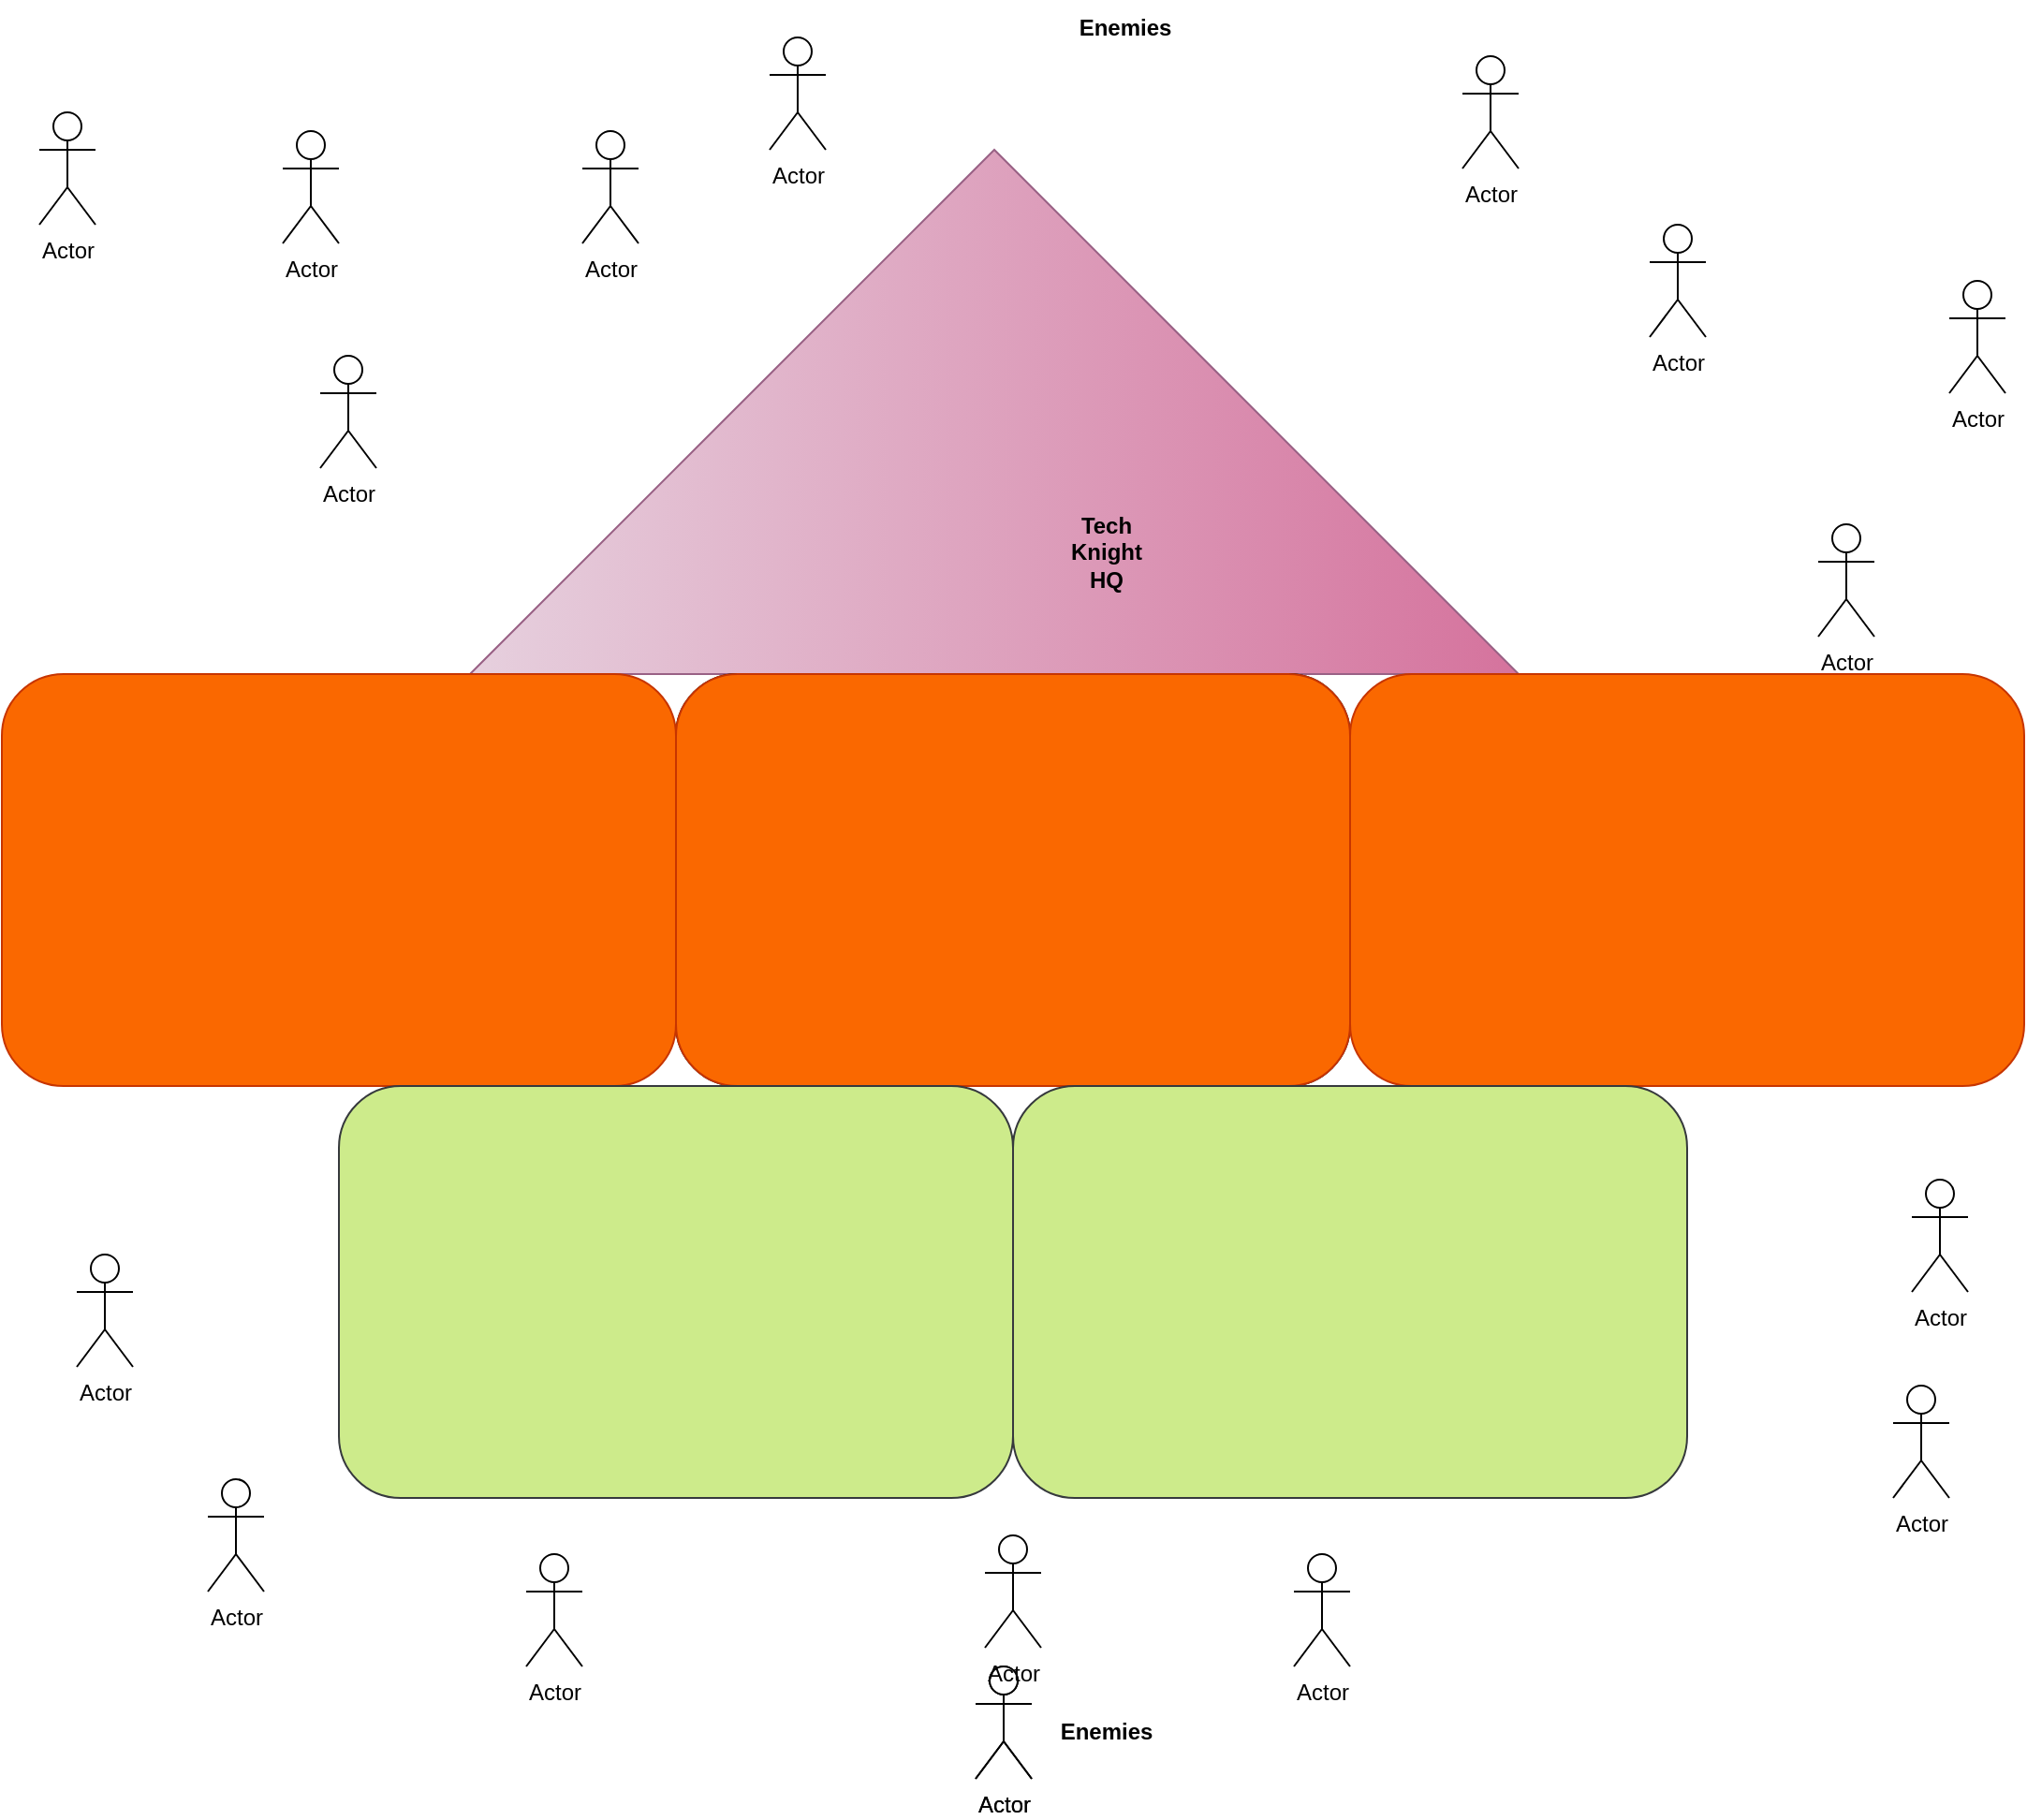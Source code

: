 <mxfile version="22.1.7" type="device">
  <diagram name="Page-1" id="VM_rIkeGry3voHsvXuuq">
    <mxGraphModel dx="1900" dy="1657" grid="1" gridSize="10" guides="1" tooltips="1" connect="1" arrows="1" fold="1" page="1" pageScale="1" pageWidth="850" pageHeight="1100" math="0" shadow="0">
      <root>
        <mxCell id="0" />
        <mxCell id="1" parent="0" />
        <mxCell id="l4CVP8mkmjR8q4eA7_Ib-1" value="" style="triangle;whiteSpace=wrap;html=1;rotation=-90;fillColor=#e6d0de;strokeColor=#996185;gradientColor=#d5739d;" vertex="1" parent="1">
          <mxGeometry x="280" y="-100" width="280" height="560" as="geometry" />
        </mxCell>
        <mxCell id="l4CVP8mkmjR8q4eA7_Ib-2" value="" style="rounded=1;whiteSpace=wrap;html=1;" vertex="1" parent="1">
          <mxGeometry x="250" y="320" width="360" height="220" as="geometry" />
        </mxCell>
        <mxCell id="l4CVP8mkmjR8q4eA7_Ib-8" value="" style="rounded=1;whiteSpace=wrap;html=1;fillColor=#fa6800;strokeColor=#C73500;fontColor=#000000;" vertex="1" parent="1">
          <mxGeometry x="250" y="320" width="360" height="220" as="geometry" />
        </mxCell>
        <mxCell id="l4CVP8mkmjR8q4eA7_Ib-9" value="" style="rounded=1;whiteSpace=wrap;html=1;fillColor=#fa6800;strokeColor=#C73500;fontColor=#000000;" vertex="1" parent="1">
          <mxGeometry x="610" y="320" width="360" height="220" as="geometry" />
        </mxCell>
        <mxCell id="l4CVP8mkmjR8q4eA7_Ib-10" value="" style="rounded=1;whiteSpace=wrap;html=1;fillColor=#fa6800;strokeColor=#C73500;fontColor=#000000;" vertex="1" parent="1">
          <mxGeometry x="-110" y="320" width="360" height="220" as="geometry" />
        </mxCell>
        <mxCell id="l4CVP8mkmjR8q4eA7_Ib-11" value="" style="rounded=1;whiteSpace=wrap;html=1;fillColor=#cdeb8b;strokeColor=#36393d;" vertex="1" parent="1">
          <mxGeometry x="70" y="540" width="360" height="220" as="geometry" />
        </mxCell>
        <mxCell id="l4CVP8mkmjR8q4eA7_Ib-12" value="" style="rounded=1;whiteSpace=wrap;html=1;fillColor=#cdeb8b;strokeColor=#36393d;" vertex="1" parent="1">
          <mxGeometry x="430" y="540" width="360" height="220" as="geometry" />
        </mxCell>
        <mxCell id="l4CVP8mkmjR8q4eA7_Ib-13" value="Actor" style="shape=umlActor;verticalLabelPosition=bottom;verticalAlign=top;html=1;outlineConnect=0;" vertex="1" parent="1">
          <mxGeometry x="-90" y="20" width="30" height="60" as="geometry" />
        </mxCell>
        <mxCell id="l4CVP8mkmjR8q4eA7_Ib-14" value="Actor" style="shape=umlActor;verticalLabelPosition=bottom;verticalAlign=top;html=1;outlineConnect=0;" vertex="1" parent="1">
          <mxGeometry x="670" y="-10" width="30" height="60" as="geometry" />
        </mxCell>
        <mxCell id="l4CVP8mkmjR8q4eA7_Ib-15" value="Actor" style="shape=umlActor;verticalLabelPosition=bottom;verticalAlign=top;html=1;outlineConnect=0;" vertex="1" parent="1">
          <mxGeometry x="930" y="110" width="30" height="60" as="geometry" />
        </mxCell>
        <mxCell id="l4CVP8mkmjR8q4eA7_Ib-16" value="Actor" style="shape=umlActor;verticalLabelPosition=bottom;verticalAlign=top;html=1;outlineConnect=0;" vertex="1" parent="1">
          <mxGeometry x="770" y="80" width="30" height="60" as="geometry" />
        </mxCell>
        <mxCell id="l4CVP8mkmjR8q4eA7_Ib-17" value="Actor" style="shape=umlActor;verticalLabelPosition=bottom;verticalAlign=top;html=1;outlineConnect=0;" vertex="1" parent="1">
          <mxGeometry x="60" y="150" width="30" height="60" as="geometry" />
        </mxCell>
        <mxCell id="l4CVP8mkmjR8q4eA7_Ib-18" value="Actor" style="shape=umlActor;verticalLabelPosition=bottom;verticalAlign=top;html=1;outlineConnect=0;" vertex="1" parent="1">
          <mxGeometry x="300" y="-20" width="30" height="60" as="geometry" />
        </mxCell>
        <mxCell id="l4CVP8mkmjR8q4eA7_Ib-19" value="Actor" style="shape=umlActor;verticalLabelPosition=bottom;verticalAlign=top;html=1;outlineConnect=0;" vertex="1" parent="1">
          <mxGeometry x="200" y="30" width="30" height="60" as="geometry" />
        </mxCell>
        <mxCell id="l4CVP8mkmjR8q4eA7_Ib-20" value="Actor" style="shape=umlActor;verticalLabelPosition=bottom;verticalAlign=top;html=1;outlineConnect=0;" vertex="1" parent="1">
          <mxGeometry x="40" y="30" width="30" height="60" as="geometry" />
        </mxCell>
        <mxCell id="l4CVP8mkmjR8q4eA7_Ib-21" value="Actor" style="shape=umlActor;verticalLabelPosition=bottom;verticalAlign=top;html=1;outlineConnect=0;" vertex="1" parent="1">
          <mxGeometry x="860" y="240" width="30" height="60" as="geometry" />
        </mxCell>
        <mxCell id="l4CVP8mkmjR8q4eA7_Ib-22" value="Actor" style="shape=umlActor;verticalLabelPosition=bottom;verticalAlign=top;html=1;outlineConnect=0;" vertex="1" parent="1">
          <mxGeometry x="410" y="850" width="30" height="60" as="geometry" />
        </mxCell>
        <mxCell id="l4CVP8mkmjR8q4eA7_Ib-23" value="Actor" style="shape=umlActor;verticalLabelPosition=bottom;verticalAlign=top;html=1;outlineConnect=0;" vertex="1" parent="1">
          <mxGeometry x="410" y="850" width="30" height="60" as="geometry" />
        </mxCell>
        <mxCell id="l4CVP8mkmjR8q4eA7_Ib-24" value="Actor" style="shape=umlActor;verticalLabelPosition=bottom;verticalAlign=top;html=1;outlineConnect=0;" vertex="1" parent="1">
          <mxGeometry x="910" y="590" width="30" height="60" as="geometry" />
        </mxCell>
        <mxCell id="l4CVP8mkmjR8q4eA7_Ib-25" value="Actor" style="shape=umlActor;verticalLabelPosition=bottom;verticalAlign=top;html=1;outlineConnect=0;" vertex="1" parent="1">
          <mxGeometry x="900" y="700" width="30" height="60" as="geometry" />
        </mxCell>
        <mxCell id="l4CVP8mkmjR8q4eA7_Ib-26" value="Actor" style="shape=umlActor;verticalLabelPosition=bottom;verticalAlign=top;html=1;outlineConnect=0;" vertex="1" parent="1">
          <mxGeometry x="580" y="790" width="30" height="60" as="geometry" />
        </mxCell>
        <mxCell id="l4CVP8mkmjR8q4eA7_Ib-27" value="Actor" style="shape=umlActor;verticalLabelPosition=bottom;verticalAlign=top;html=1;outlineConnect=0;" vertex="1" parent="1">
          <mxGeometry x="415" y="780" width="30" height="60" as="geometry" />
        </mxCell>
        <mxCell id="l4CVP8mkmjR8q4eA7_Ib-28" value="Actor" style="shape=umlActor;verticalLabelPosition=bottom;verticalAlign=top;html=1;outlineConnect=0;" vertex="1" parent="1">
          <mxGeometry x="170" y="790" width="30" height="60" as="geometry" />
        </mxCell>
        <mxCell id="l4CVP8mkmjR8q4eA7_Ib-29" value="Actor" style="shape=umlActor;verticalLabelPosition=bottom;verticalAlign=top;html=1;outlineConnect=0;" vertex="1" parent="1">
          <mxGeometry y="750" width="30" height="60" as="geometry" />
        </mxCell>
        <mxCell id="l4CVP8mkmjR8q4eA7_Ib-30" value="Actor" style="shape=umlActor;verticalLabelPosition=bottom;verticalAlign=top;html=1;outlineConnect=0;" vertex="1" parent="1">
          <mxGeometry x="-70" y="630" width="30" height="60" as="geometry" />
        </mxCell>
        <mxCell id="l4CVP8mkmjR8q4eA7_Ib-32" value="&lt;b&gt;Enemies&lt;/b&gt;" style="text;html=1;strokeColor=none;fillColor=none;align=center;verticalAlign=middle;whiteSpace=wrap;rounded=0;" vertex="1" parent="1">
          <mxGeometry x="450" y="870" width="60" height="30" as="geometry" />
        </mxCell>
        <mxCell id="l4CVP8mkmjR8q4eA7_Ib-33" value="&lt;b&gt;Tech Knight HQ&lt;/b&gt;" style="text;html=1;strokeColor=none;fillColor=none;align=center;verticalAlign=middle;whiteSpace=wrap;rounded=0;" vertex="1" parent="1">
          <mxGeometry x="450" y="240" width="60" height="30" as="geometry" />
        </mxCell>
        <mxCell id="l4CVP8mkmjR8q4eA7_Ib-34" value="&lt;b&gt;Enemies&lt;/b&gt;" style="text;html=1;strokeColor=none;fillColor=none;align=center;verticalAlign=middle;whiteSpace=wrap;rounded=0;" vertex="1" parent="1">
          <mxGeometry x="460" y="-40" width="60" height="30" as="geometry" />
        </mxCell>
      </root>
    </mxGraphModel>
  </diagram>
</mxfile>
